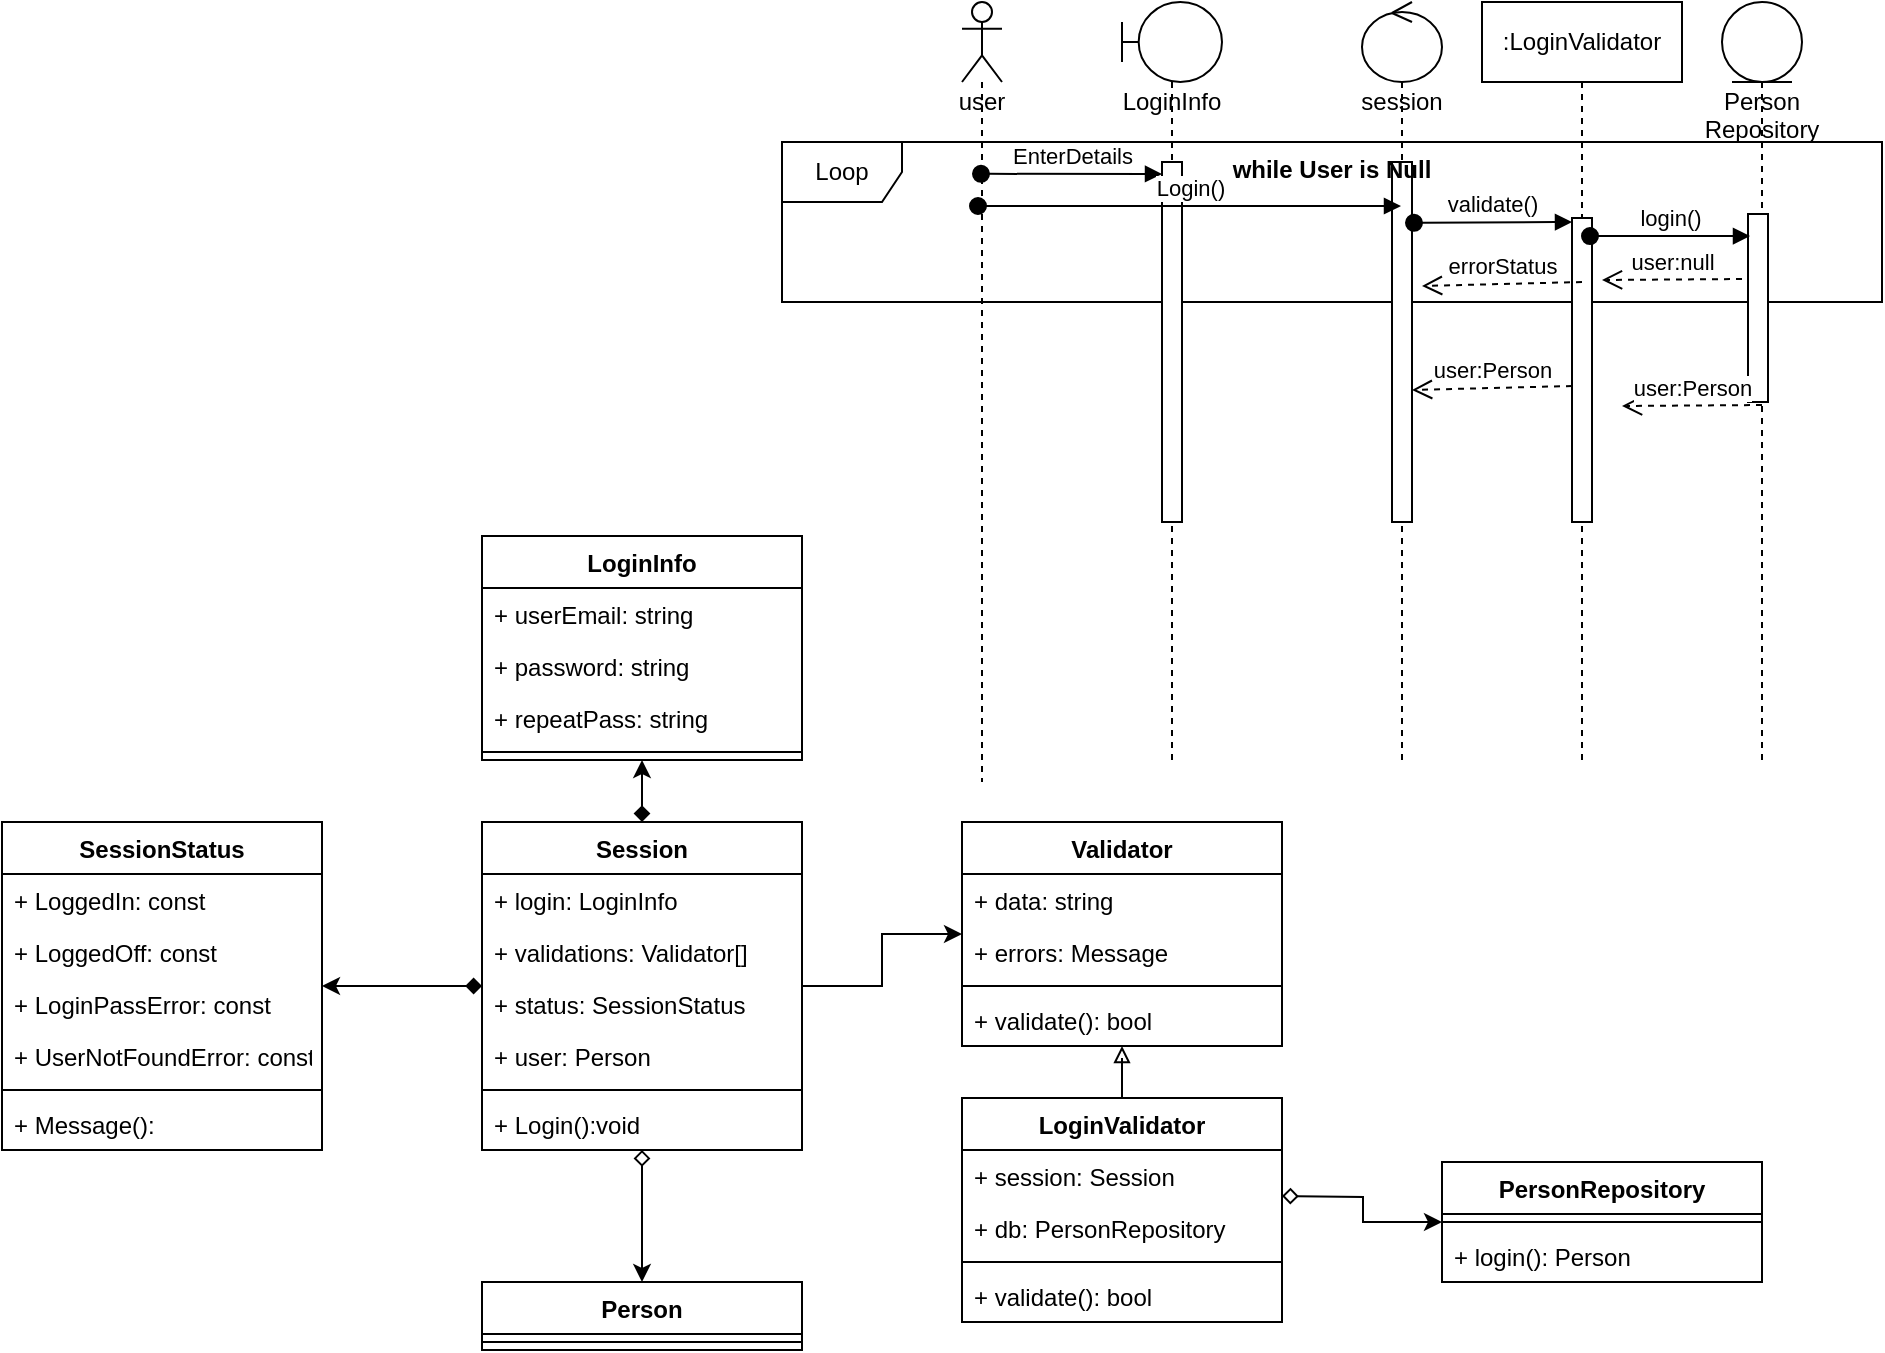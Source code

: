 <mxfile version="13.4.5" type="device"><diagram id="Q1dFgEdM6evDpnNKbpyb" name="Page-1"><mxGraphModel dx="1913" dy="806" grid="1" gridSize="10" guides="1" tooltips="1" connect="1" arrows="1" fold="1" page="1" pageScale="1" pageWidth="827" pageHeight="1169" math="0" shadow="0"><root><mxCell id="0"/><mxCell id="1" parent="0"/><mxCell id="tV4XtuXWm90C0cK1GmTF-67" value="Loop" style="shape=umlFrame;whiteSpace=wrap;html=1;" vertex="1" parent="1"><mxGeometry x="270" y="330" width="550" height="80" as="geometry"/></mxCell><mxCell id="tV4XtuXWm90C0cK1GmTF-1" value="user" style="shape=umlLifeline;participant=umlActor;perimeter=lifelinePerimeter;whiteSpace=wrap;html=1;container=1;collapsible=0;recursiveResize=0;verticalAlign=top;spacingTop=36;outlineConnect=0;" vertex="1" parent="1"><mxGeometry x="360" y="260" width="20" height="390" as="geometry"/></mxCell><mxCell id="tV4XtuXWm90C0cK1GmTF-2" value="LoginInfo" style="shape=umlLifeline;participant=umlBoundary;perimeter=lifelinePerimeter;whiteSpace=wrap;html=1;container=1;collapsible=0;recursiveResize=0;verticalAlign=top;spacingTop=36;outlineConnect=0;" vertex="1" parent="1"><mxGeometry x="440" y="260" width="50" height="380" as="geometry"/></mxCell><mxCell id="tV4XtuXWm90C0cK1GmTF-37" value="" style="html=1;points=[];perimeter=orthogonalPerimeter;" vertex="1" parent="tV4XtuXWm90C0cK1GmTF-2"><mxGeometry x="20" y="80" width="10" height="180" as="geometry"/></mxCell><mxCell id="tV4XtuXWm90C0cK1GmTF-7" value="" style="edgeStyle=orthogonalEdgeStyle;rounded=0;orthogonalLoop=1;jettySize=auto;html=1;" edge="1" parent="1" source="tV4XtuXWm90C0cK1GmTF-3" target="2"><mxGeometry relative="1" as="geometry"/></mxCell><mxCell id="tV4XtuXWm90C0cK1GmTF-17" value="" style="edgeStyle=orthogonalEdgeStyle;rounded=0;orthogonalLoop=1;jettySize=auto;html=1;startArrow=diamond;startFill=1;" edge="1" parent="1" source="tV4XtuXWm90C0cK1GmTF-3" target="tV4XtuXWm90C0cK1GmTF-13"><mxGeometry relative="1" as="geometry"/></mxCell><mxCell id="tV4XtuXWm90C0cK1GmTF-29" value="" style="edgeStyle=orthogonalEdgeStyle;rounded=0;orthogonalLoop=1;jettySize=auto;html=1;startArrow=diamond;startFill=1;" edge="1" parent="1" source="tV4XtuXWm90C0cK1GmTF-3" target="tV4XtuXWm90C0cK1GmTF-23"><mxGeometry relative="1" as="geometry"/></mxCell><mxCell id="tV4XtuXWm90C0cK1GmTF-30" style="edgeStyle=orthogonalEdgeStyle;rounded=0;orthogonalLoop=1;jettySize=auto;html=1;exitX=0.5;exitY=1;exitDx=0;exitDy=0;startArrow=diamond;startFill=0;" edge="1" parent="1" source="tV4XtuXWm90C0cK1GmTF-3" target="tV4XtuXWm90C0cK1GmTF-19"><mxGeometry relative="1" as="geometry"/></mxCell><mxCell id="tV4XtuXWm90C0cK1GmTF-3" value="Session" style="swimlane;fontStyle=1;align=center;verticalAlign=top;childLayout=stackLayout;horizontal=1;startSize=26;horizontalStack=0;resizeParent=1;resizeParentMax=0;resizeLast=0;collapsible=1;marginBottom=0;" vertex="1" parent="1"><mxGeometry x="120" y="670" width="160" height="164" as="geometry"/></mxCell><mxCell id="tV4XtuXWm90C0cK1GmTF-11" value="+ login: LoginInfo" style="text;strokeColor=none;fillColor=none;align=left;verticalAlign=top;spacingLeft=4;spacingRight=4;overflow=hidden;rotatable=0;points=[[0,0.5],[1,0.5]];portConstraint=eastwest;" vertex="1" parent="tV4XtuXWm90C0cK1GmTF-3"><mxGeometry y="26" width="160" height="26" as="geometry"/></mxCell><mxCell id="tV4XtuXWm90C0cK1GmTF-12" value="+ validations: Validator[]" style="text;strokeColor=none;fillColor=none;align=left;verticalAlign=top;spacingLeft=4;spacingRight=4;overflow=hidden;rotatable=0;points=[[0,0.5],[1,0.5]];portConstraint=eastwest;" vertex="1" parent="tV4XtuXWm90C0cK1GmTF-3"><mxGeometry y="52" width="160" height="26" as="geometry"/></mxCell><mxCell id="tV4XtuXWm90C0cK1GmTF-4" value="+ status: SessionStatus" style="text;strokeColor=none;fillColor=none;align=left;verticalAlign=top;spacingLeft=4;spacingRight=4;overflow=hidden;rotatable=0;points=[[0,0.5],[1,0.5]];portConstraint=eastwest;" vertex="1" parent="tV4XtuXWm90C0cK1GmTF-3"><mxGeometry y="78" width="160" height="26" as="geometry"/></mxCell><mxCell id="tV4XtuXWm90C0cK1GmTF-18" value="+ user: Person" style="text;strokeColor=none;fillColor=none;align=left;verticalAlign=top;spacingLeft=4;spacingRight=4;overflow=hidden;rotatable=0;points=[[0,0.5],[1,0.5]];portConstraint=eastwest;" vertex="1" parent="tV4XtuXWm90C0cK1GmTF-3"><mxGeometry y="104" width="160" height="26" as="geometry"/></mxCell><mxCell id="tV4XtuXWm90C0cK1GmTF-5" value="" style="line;strokeWidth=1;fillColor=none;align=left;verticalAlign=middle;spacingTop=-1;spacingLeft=3;spacingRight=3;rotatable=0;labelPosition=right;points=[];portConstraint=eastwest;" vertex="1" parent="tV4XtuXWm90C0cK1GmTF-3"><mxGeometry y="130" width="160" height="8" as="geometry"/></mxCell><mxCell id="tV4XtuXWm90C0cK1GmTF-6" value="+ Login():void" style="text;strokeColor=none;fillColor=none;align=left;verticalAlign=top;spacingLeft=4;spacingRight=4;overflow=hidden;rotatable=0;points=[[0,0.5],[1,0.5]];portConstraint=eastwest;" vertex="1" parent="tV4XtuXWm90C0cK1GmTF-3"><mxGeometry y="138" width="160" height="26" as="geometry"/></mxCell><mxCell id="tV4XtuXWm90C0cK1GmTF-47" value="" style="edgeStyle=orthogonalEdgeStyle;rounded=0;orthogonalLoop=1;jettySize=auto;html=1;startArrow=diamond;startFill=0;" edge="1" parent="1" target="tV4XtuXWm90C0cK1GmTF-41"><mxGeometry relative="1" as="geometry"><mxPoint x="520" y="857" as="sourcePoint"/></mxGeometry></mxCell><mxCell id="tV4XtuXWm90C0cK1GmTF-55" value="" style="edgeStyle=orthogonalEdgeStyle;rounded=0;orthogonalLoop=1;jettySize=auto;html=1;startArrow=block;startFill=0;endArrow=none;endFill=0;" edge="1" parent="1" source="2" target="tV4XtuXWm90C0cK1GmTF-49"><mxGeometry relative="1" as="geometry"/></mxCell><mxCell id="2" value="Validator" style="swimlane;fontStyle=1;align=center;verticalAlign=top;childLayout=stackLayout;horizontal=1;startSize=26;horizontalStack=0;resizeParent=1;resizeParentMax=0;resizeLast=0;collapsible=1;marginBottom=0;" vertex="1" parent="1"><mxGeometry x="360" y="670" width="160" height="112" as="geometry"/></mxCell><mxCell id="tV4XtuXWm90C0cK1GmTF-48" value="+ data: string" style="text;strokeColor=none;fillColor=none;align=left;verticalAlign=top;spacingLeft=4;spacingRight=4;overflow=hidden;rotatable=0;points=[[0,0.5],[1,0.5]];portConstraint=eastwest;" vertex="1" parent="2"><mxGeometry y="26" width="160" height="26" as="geometry"/></mxCell><mxCell id="tV4XtuXWm90C0cK1GmTF-9" value="+ errors: Message" style="text;strokeColor=none;fillColor=none;align=left;verticalAlign=top;spacingLeft=4;spacingRight=4;overflow=hidden;rotatable=0;points=[[0,0.5],[1,0.5]];portConstraint=eastwest;" vertex="1" parent="2"><mxGeometry y="52" width="160" height="26" as="geometry"/></mxCell><mxCell id="4" value="" style="line;strokeWidth=1;fillColor=none;align=left;verticalAlign=middle;spacingTop=-1;spacingLeft=3;spacingRight=3;rotatable=0;labelPosition=right;points=[];portConstraint=eastwest;" vertex="1" parent="2"><mxGeometry y="78" width="160" height="8" as="geometry"/></mxCell><mxCell id="5" value="+ validate(): bool" style="text;strokeColor=none;fillColor=none;align=left;verticalAlign=top;spacingLeft=4;spacingRight=4;overflow=hidden;rotatable=0;points=[[0,0.5],[1,0.5]];portConstraint=eastwest;" vertex="1" parent="2"><mxGeometry y="86" width="160" height="26" as="geometry"/></mxCell><mxCell id="tV4XtuXWm90C0cK1GmTF-13" value="SessionStatus" style="swimlane;fontStyle=1;align=center;verticalAlign=top;childLayout=stackLayout;horizontal=1;startSize=26;horizontalStack=0;resizeParent=1;resizeParentMax=0;resizeLast=0;collapsible=1;marginBottom=0;" vertex="1" parent="1"><mxGeometry x="-120" y="670" width="160" height="164" as="geometry"/></mxCell><mxCell id="tV4XtuXWm90C0cK1GmTF-14" value="+ LoggedIn: const" style="text;strokeColor=none;fillColor=none;align=left;verticalAlign=top;spacingLeft=4;spacingRight=4;overflow=hidden;rotatable=0;points=[[0,0.5],[1,0.5]];portConstraint=eastwest;" vertex="1" parent="tV4XtuXWm90C0cK1GmTF-13"><mxGeometry y="26" width="160" height="26" as="geometry"/></mxCell><mxCell id="tV4XtuXWm90C0cK1GmTF-15" value="+ LoggedOff: const" style="text;strokeColor=none;fillColor=none;align=left;verticalAlign=top;spacingLeft=4;spacingRight=4;overflow=hidden;rotatable=0;points=[[0,0.5],[1,0.5]];portConstraint=eastwest;" vertex="1" parent="tV4XtuXWm90C0cK1GmTF-13"><mxGeometry y="52" width="160" height="26" as="geometry"/></mxCell><mxCell id="tV4XtuXWm90C0cK1GmTF-16" value="+ LoginPassError: const" style="text;strokeColor=none;fillColor=none;align=left;verticalAlign=top;spacingLeft=4;spacingRight=4;overflow=hidden;rotatable=0;points=[[0,0.5],[1,0.5]];portConstraint=eastwest;" vertex="1" parent="tV4XtuXWm90C0cK1GmTF-13"><mxGeometry y="78" width="160" height="26" as="geometry"/></mxCell><mxCell id="tV4XtuXWm90C0cK1GmTF-66" value="+ UserNotFoundError: const" style="text;strokeColor=none;fillColor=none;align=left;verticalAlign=top;spacingLeft=4;spacingRight=4;overflow=hidden;rotatable=0;points=[[0,0.5],[1,0.5]];portConstraint=eastwest;" vertex="1" parent="tV4XtuXWm90C0cK1GmTF-13"><mxGeometry y="104" width="160" height="26" as="geometry"/></mxCell><mxCell id="6" value="" style="line;strokeWidth=1;fillColor=none;align=left;verticalAlign=middle;spacingTop=-1;spacingLeft=3;spacingRight=3;rotatable=0;labelPosition=right;points=[];portConstraint=eastwest;" vertex="1" parent="tV4XtuXWm90C0cK1GmTF-13"><mxGeometry y="130" width="160" height="8" as="geometry"/></mxCell><mxCell id="7" value="+ Message():" style="text;strokeColor=none;fillColor=none;align=left;verticalAlign=top;spacingLeft=4;spacingRight=4;overflow=hidden;rotatable=0;points=[[0,0.5],[1,0.5]];portConstraint=eastwest;" vertex="1" parent="tV4XtuXWm90C0cK1GmTF-13"><mxGeometry y="138" width="160" height="26" as="geometry"/></mxCell><mxCell id="tV4XtuXWm90C0cK1GmTF-19" value="Person" style="swimlane;fontStyle=1;align=center;verticalAlign=top;childLayout=stackLayout;horizontal=1;startSize=26;horizontalStack=0;resizeParent=1;resizeParentMax=0;resizeLast=0;collapsible=1;marginBottom=0;" vertex="1" parent="1"><mxGeometry x="120" y="900" width="160" height="34" as="geometry"/></mxCell><mxCell id="tV4XtuXWm90C0cK1GmTF-21" value="" style="line;strokeWidth=1;fillColor=none;align=left;verticalAlign=middle;spacingTop=-1;spacingLeft=3;spacingRight=3;rotatable=0;labelPosition=right;points=[];portConstraint=eastwest;" vertex="1" parent="tV4XtuXWm90C0cK1GmTF-19"><mxGeometry y="26" width="160" height="8" as="geometry"/></mxCell><mxCell id="tV4XtuXWm90C0cK1GmTF-23" value="LoginInfo" style="swimlane;fontStyle=1;align=center;verticalAlign=top;childLayout=stackLayout;horizontal=1;startSize=26;horizontalStack=0;resizeParent=1;resizeParentMax=0;resizeLast=0;collapsible=1;marginBottom=0;" vertex="1" parent="1"><mxGeometry x="120" y="527" width="160" height="112" as="geometry"/></mxCell><mxCell id="tV4XtuXWm90C0cK1GmTF-24" value="+ userEmail: string" style="text;strokeColor=none;fillColor=none;align=left;verticalAlign=top;spacingLeft=4;spacingRight=4;overflow=hidden;rotatable=0;points=[[0,0.5],[1,0.5]];portConstraint=eastwest;" vertex="1" parent="tV4XtuXWm90C0cK1GmTF-23"><mxGeometry y="26" width="160" height="26" as="geometry"/></mxCell><mxCell id="tV4XtuXWm90C0cK1GmTF-31" value="+ password: string" style="text;strokeColor=none;fillColor=none;align=left;verticalAlign=top;spacingLeft=4;spacingRight=4;overflow=hidden;rotatable=0;points=[[0,0.5],[1,0.5]];portConstraint=eastwest;" vertex="1" parent="tV4XtuXWm90C0cK1GmTF-23"><mxGeometry y="52" width="160" height="26" as="geometry"/></mxCell><mxCell id="tV4XtuXWm90C0cK1GmTF-25" value="+ repeatPass: string" style="text;strokeColor=none;fillColor=none;align=left;verticalAlign=top;spacingLeft=4;spacingRight=4;overflow=hidden;rotatable=0;points=[[0,0.5],[1,0.5]];portConstraint=eastwest;" vertex="1" parent="tV4XtuXWm90C0cK1GmTF-23"><mxGeometry y="78" width="160" height="26" as="geometry"/></mxCell><mxCell id="tV4XtuXWm90C0cK1GmTF-28" value="" style="line;strokeWidth=1;fillColor=none;align=left;verticalAlign=middle;spacingTop=-1;spacingLeft=3;spacingRight=3;rotatable=0;labelPosition=right;points=[];portConstraint=eastwest;" vertex="1" parent="tV4XtuXWm90C0cK1GmTF-23"><mxGeometry y="104" width="160" height="8" as="geometry"/></mxCell><mxCell id="tV4XtuXWm90C0cK1GmTF-33" value="session" style="shape=umlLifeline;participant=umlControl;perimeter=lifelinePerimeter;whiteSpace=wrap;html=1;container=1;collapsible=0;recursiveResize=0;verticalAlign=top;spacingTop=36;outlineConnect=0;" vertex="1" parent="1"><mxGeometry x="560" y="260" width="40" height="380" as="geometry"/></mxCell><mxCell id="tV4XtuXWm90C0cK1GmTF-36" value="" style="html=1;points=[];perimeter=orthogonalPerimeter;" vertex="1" parent="tV4XtuXWm90C0cK1GmTF-33"><mxGeometry x="15" y="80" width="10" height="180" as="geometry"/></mxCell><mxCell id="tV4XtuXWm90C0cK1GmTF-68" value="while User is Null" style="text;align=center;fontStyle=1;verticalAlign=middle;spacingLeft=3;spacingRight=3;strokeColor=none;rotatable=0;points=[[0,0.5],[1,0.5]];portConstraint=eastwest;" vertex="1" parent="tV4XtuXWm90C0cK1GmTF-33"><mxGeometry x="-55" y="70.0" width="80" height="26" as="geometry"/></mxCell><mxCell id="tV4XtuXWm90C0cK1GmTF-38" value="EnterDetails" style="html=1;verticalAlign=bottom;startArrow=oval;startFill=1;endArrow=block;startSize=8;" edge="1" parent="1"><mxGeometry width="60" relative="1" as="geometry"><mxPoint x="369.5" y="345.92" as="sourcePoint"/><mxPoint x="460" y="346" as="targetPoint"/></mxGeometry></mxCell><mxCell id="tV4XtuXWm90C0cK1GmTF-39" value="Login()" style="html=1;verticalAlign=bottom;startArrow=oval;startFill=1;endArrow=block;startSize=8;" edge="1" parent="1"><mxGeometry width="60" relative="1" as="geometry"><mxPoint x="368" y="362.0" as="sourcePoint"/><mxPoint x="579.5" y="362" as="targetPoint"/></mxGeometry></mxCell><mxCell id="tV4XtuXWm90C0cK1GmTF-49" value="LoginValidator" style="swimlane;fontStyle=1;align=center;verticalAlign=top;childLayout=stackLayout;horizontal=1;startSize=26;horizontalStack=0;resizeParent=1;resizeParentMax=0;resizeLast=0;collapsible=1;marginBottom=0;" vertex="1" parent="1"><mxGeometry x="360" y="808" width="160" height="112" as="geometry"/></mxCell><mxCell id="tV4XtuXWm90C0cK1GmTF-50" value="+ session: Session" style="text;strokeColor=none;fillColor=none;align=left;verticalAlign=top;spacingLeft=4;spacingRight=4;overflow=hidden;rotatable=0;points=[[0,0.5],[1,0.5]];portConstraint=eastwest;" vertex="1" parent="tV4XtuXWm90C0cK1GmTF-49"><mxGeometry y="26" width="160" height="26" as="geometry"/></mxCell><mxCell id="tV4XtuXWm90C0cK1GmTF-53" value="+ db: PersonRepository" style="text;strokeColor=none;fillColor=none;align=left;verticalAlign=top;spacingLeft=4;spacingRight=4;overflow=hidden;rotatable=0;points=[[0,0.5],[1,0.5]];portConstraint=eastwest;" vertex="1" parent="tV4XtuXWm90C0cK1GmTF-49"><mxGeometry y="52" width="160" height="26" as="geometry"/></mxCell><mxCell id="tV4XtuXWm90C0cK1GmTF-54" value="" style="line;strokeWidth=1;fillColor=none;align=left;verticalAlign=middle;spacingTop=-1;spacingLeft=3;spacingRight=3;rotatable=0;labelPosition=right;points=[];portConstraint=eastwest;" vertex="1" parent="tV4XtuXWm90C0cK1GmTF-49"><mxGeometry y="78" width="160" height="8" as="geometry"/></mxCell><mxCell id="8" value="+ validate(): bool" style="text;strokeColor=none;fillColor=none;align=left;verticalAlign=top;spacingLeft=4;spacingRight=4;overflow=hidden;rotatable=0;points=[[0,0.5],[1,0.5]];portConstraint=eastwest;" vertex="1" parent="tV4XtuXWm90C0cK1GmTF-49"><mxGeometry y="86" width="160" height="26" as="geometry"/></mxCell><mxCell id="tV4XtuXWm90C0cK1GmTF-41" value="PersonRepository" style="swimlane;fontStyle=1;align=center;verticalAlign=top;childLayout=stackLayout;horizontal=1;startSize=26;horizontalStack=0;resizeParent=1;resizeParentMax=0;resizeLast=0;collapsible=1;marginBottom=0;" vertex="1" parent="1"><mxGeometry x="600" y="840" width="160" height="60" as="geometry"/></mxCell><mxCell id="tV4XtuXWm90C0cK1GmTF-45" value="" style="line;strokeWidth=1;fillColor=none;align=left;verticalAlign=middle;spacingTop=-1;spacingLeft=3;spacingRight=3;rotatable=0;labelPosition=right;points=[];portConstraint=eastwest;" vertex="1" parent="tV4XtuXWm90C0cK1GmTF-41"><mxGeometry y="26" width="160" height="8" as="geometry"/></mxCell><mxCell id="tV4XtuXWm90C0cK1GmTF-46" value="+ login(): Person" style="text;strokeColor=none;fillColor=none;align=left;verticalAlign=top;spacingLeft=4;spacingRight=4;overflow=hidden;rotatable=0;points=[[0,0.5],[1,0.5]];portConstraint=eastwest;" vertex="1" parent="tV4XtuXWm90C0cK1GmTF-41"><mxGeometry y="34" width="160" height="26" as="geometry"/></mxCell><mxCell id="tV4XtuXWm90C0cK1GmTF-59" value="Person Repository" style="shape=umlLifeline;participant=umlEntity;perimeter=lifelinePerimeter;whiteSpace=wrap;html=1;container=1;collapsible=0;recursiveResize=0;verticalAlign=top;spacingTop=36;outlineConnect=0;" vertex="1" parent="1"><mxGeometry x="740" y="260" width="40" height="380" as="geometry"/></mxCell><mxCell id="tV4XtuXWm90C0cK1GmTF-60" value="" style="html=1;points=[];perimeter=orthogonalPerimeter;" vertex="1" parent="tV4XtuXWm90C0cK1GmTF-59"><mxGeometry x="13" y="106" width="10" height="94" as="geometry"/></mxCell><mxCell id="tV4XtuXWm90C0cK1GmTF-61" value=":LoginValidator" style="shape=umlLifeline;perimeter=lifelinePerimeter;whiteSpace=wrap;html=1;container=1;collapsible=0;recursiveResize=0;outlineConnect=0;" vertex="1" parent="1"><mxGeometry x="620" y="260" width="100" height="380" as="geometry"/></mxCell><mxCell id="tV4XtuXWm90C0cK1GmTF-62" value="" style="html=1;points=[];perimeter=orthogonalPerimeter;" vertex="1" parent="tV4XtuXWm90C0cK1GmTF-61"><mxGeometry x="45" y="108" width="10" height="152" as="geometry"/></mxCell><mxCell id="tV4XtuXWm90C0cK1GmTF-57" value="validate()" style="html=1;verticalAlign=bottom;startArrow=oval;endArrow=block;startSize=8;exitX=1.1;exitY=0.169;exitDx=0;exitDy=0;exitPerimeter=0;" edge="1" parent="1" source="tV4XtuXWm90C0cK1GmTF-36"><mxGeometry relative="1" as="geometry"><mxPoint x="613" y="366" as="sourcePoint"/><mxPoint x="665" y="370" as="targetPoint"/></mxGeometry></mxCell><mxCell id="tV4XtuXWm90C0cK1GmTF-63" value="login()" style="html=1;verticalAlign=bottom;startArrow=oval;endArrow=block;startSize=8;exitX=1.1;exitY=0.169;exitDx=0;exitDy=0;exitPerimeter=0;" edge="1" parent="1"><mxGeometry relative="1" as="geometry"><mxPoint x="674" y="377.04" as="sourcePoint"/><mxPoint x="754" y="377" as="targetPoint"/></mxGeometry></mxCell><mxCell id="tV4XtuXWm90C0cK1GmTF-64" value="user:null" style="html=1;verticalAlign=bottom;endArrow=open;dashed=1;endSize=8;" edge="1" parent="1"><mxGeometry relative="1" as="geometry"><mxPoint x="750" y="398.5" as="sourcePoint"/><mxPoint x="680" y="399" as="targetPoint"/></mxGeometry></mxCell><mxCell id="tV4XtuXWm90C0cK1GmTF-65" value="user:Person" style="html=1;verticalAlign=bottom;endArrow=open;dashed=1;endSize=8;" edge="1" parent="1"><mxGeometry relative="1" as="geometry"><mxPoint x="665" y="452" as="sourcePoint"/><mxPoint x="585" y="454" as="targetPoint"/></mxGeometry></mxCell><mxCell id="tV4XtuXWm90C0cK1GmTF-69" value="errorStatus" style="html=1;verticalAlign=bottom;endArrow=open;dashed=1;endSize=8;" edge="1" parent="1"><mxGeometry relative="1" as="geometry"><mxPoint x="670" y="400" as="sourcePoint"/><mxPoint x="590" y="402" as="targetPoint"/></mxGeometry></mxCell><mxCell id="tV4XtuXWm90C0cK1GmTF-70" value="user:Person" style="html=1;verticalAlign=bottom;endArrow=open;dashed=1;endSize=8;" edge="1" parent="1"><mxGeometry relative="1" as="geometry"><mxPoint x="760" y="461.5" as="sourcePoint"/><mxPoint x="690" y="462" as="targetPoint"/></mxGeometry></mxCell></root></mxGraphModel></diagram></mxfile>